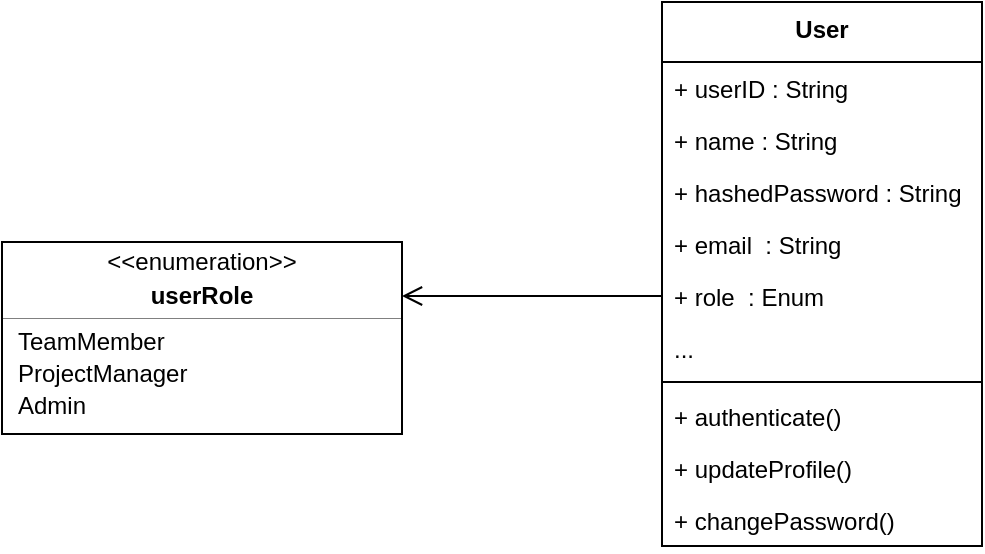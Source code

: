 <mxfile version="24.8.3">
  <diagram id="C5RBs43oDa-KdzZeNtuy" name="Page-1">
    <mxGraphModel dx="1323" dy="708" grid="1" gridSize="10" guides="1" tooltips="1" connect="1" arrows="1" fold="1" page="1" pageScale="1" pageWidth="827" pageHeight="1169" math="0" shadow="0">
      <root>
        <mxCell id="WIyWlLk6GJQsqaUBKTNV-0" />
        <mxCell id="WIyWlLk6GJQsqaUBKTNV-1" parent="WIyWlLk6GJQsqaUBKTNV-0" />
        <mxCell id="zkfFHV4jXpPFQw0GAbJ--0" value="User" style="swimlane;fontStyle=1;align=center;verticalAlign=top;childLayout=stackLayout;horizontal=1;startSize=30;horizontalStack=0;resizeParent=1;resizeLast=0;collapsible=1;marginBottom=0;rounded=0;shadow=0;strokeWidth=1;" parent="WIyWlLk6GJQsqaUBKTNV-1" vertex="1">
          <mxGeometry x="450" y="140" width="160" height="272" as="geometry">
            <mxRectangle x="230" y="140" width="160" height="26" as="alternateBounds" />
          </mxGeometry>
        </mxCell>
        <mxCell id="s02MhKQV137zw5vYJ7OY-2" value="+ userID : String" style="text;align=left;verticalAlign=top;spacingLeft=4;spacingRight=4;overflow=hidden;rotatable=0;points=[[0,0.5],[1,0.5]];portConstraint=eastwest;" vertex="1" parent="zkfFHV4jXpPFQw0GAbJ--0">
          <mxGeometry y="30" width="160" height="26" as="geometry" />
        </mxCell>
        <mxCell id="zkfFHV4jXpPFQw0GAbJ--1" value="+ name : String" style="text;align=left;verticalAlign=top;spacingLeft=4;spacingRight=4;overflow=hidden;rotatable=0;points=[[0,0.5],[1,0.5]];portConstraint=eastwest;" parent="zkfFHV4jXpPFQw0GAbJ--0" vertex="1">
          <mxGeometry y="56" width="160" height="26" as="geometry" />
        </mxCell>
        <mxCell id="s02MhKQV137zw5vYJ7OY-28" value="+ hashedPassword : String" style="text;align=left;verticalAlign=top;spacingLeft=4;spacingRight=4;overflow=hidden;rotatable=0;points=[[0,0.5],[1,0.5]];portConstraint=eastwest;" vertex="1" parent="zkfFHV4jXpPFQw0GAbJ--0">
          <mxGeometry y="82" width="160" height="26" as="geometry" />
        </mxCell>
        <mxCell id="s02MhKQV137zw5vYJ7OY-0" value="+ email  : String" style="text;align=left;verticalAlign=top;spacingLeft=4;spacingRight=4;overflow=hidden;rotatable=0;points=[[0,0.5],[1,0.5]];portConstraint=eastwest;" vertex="1" parent="zkfFHV4jXpPFQw0GAbJ--0">
          <mxGeometry y="108" width="160" height="26" as="geometry" />
        </mxCell>
        <mxCell id="s02MhKQV137zw5vYJ7OY-29" value="+ role  : Enum" style="text;align=left;verticalAlign=top;spacingLeft=4;spacingRight=4;overflow=hidden;rotatable=0;points=[[0,0.5],[1,0.5]];portConstraint=eastwest;" vertex="1" parent="zkfFHV4jXpPFQw0GAbJ--0">
          <mxGeometry y="134" width="160" height="26" as="geometry" />
        </mxCell>
        <mxCell id="s02MhKQV137zw5vYJ7OY-3" value="..." style="text;align=left;verticalAlign=top;spacingLeft=4;spacingRight=4;overflow=hidden;rotatable=0;points=[[0,0.5],[1,0.5]];portConstraint=eastwest;" vertex="1" parent="zkfFHV4jXpPFQw0GAbJ--0">
          <mxGeometry y="160" width="160" height="26" as="geometry" />
        </mxCell>
        <mxCell id="zkfFHV4jXpPFQw0GAbJ--4" value="" style="line;html=1;strokeWidth=1;align=left;verticalAlign=middle;spacingTop=-1;spacingLeft=3;spacingRight=3;rotatable=0;labelPosition=right;points=[];portConstraint=eastwest;" parent="zkfFHV4jXpPFQw0GAbJ--0" vertex="1">
          <mxGeometry y="186" width="160" height="8" as="geometry" />
        </mxCell>
        <mxCell id="zkfFHV4jXpPFQw0GAbJ--5" value="+ authenticate()" style="text;align=left;verticalAlign=top;spacingLeft=4;spacingRight=4;overflow=hidden;rotatable=0;points=[[0,0.5],[1,0.5]];portConstraint=eastwest;" parent="zkfFHV4jXpPFQw0GAbJ--0" vertex="1">
          <mxGeometry y="194" width="160" height="26" as="geometry" />
        </mxCell>
        <mxCell id="s02MhKQV137zw5vYJ7OY-67" value="+ updateProfile()" style="text;align=left;verticalAlign=top;spacingLeft=4;spacingRight=4;overflow=hidden;rotatable=0;points=[[0,0.5],[1,0.5]];portConstraint=eastwest;" vertex="1" parent="zkfFHV4jXpPFQw0GAbJ--0">
          <mxGeometry y="220" width="160" height="26" as="geometry" />
        </mxCell>
        <mxCell id="s02MhKQV137zw5vYJ7OY-68" value="+ changePassword()" style="text;align=left;verticalAlign=top;spacingLeft=4;spacingRight=4;overflow=hidden;rotatable=0;points=[[0,0.5],[1,0.5]];portConstraint=eastwest;" vertex="1" parent="zkfFHV4jXpPFQw0GAbJ--0">
          <mxGeometry y="246" width="160" height="26" as="geometry" />
        </mxCell>
        <mxCell id="s02MhKQV137zw5vYJ7OY-53" value="" style="fontStyle=1;align=center;verticalAlign=middle;childLayout=stackLayout;horizontal=1;horizontalStack=0;resizeParent=1;resizeParentMax=0;resizeLast=0;marginBottom=0;" vertex="1" parent="WIyWlLk6GJQsqaUBKTNV-1">
          <mxGeometry x="120" y="260" width="200" height="96" as="geometry" />
        </mxCell>
        <mxCell id="s02MhKQV137zw5vYJ7OY-54" value="&amp;lt;&amp;lt;enumeration&amp;gt;&amp;gt;" style="html=1;align=center;spacing=0;verticalAlign=middle;strokeColor=none;fillColor=none;whiteSpace=wrap;" vertex="1" parent="s02MhKQV137zw5vYJ7OY-53">
          <mxGeometry width="200" height="20" as="geometry" />
        </mxCell>
        <mxCell id="s02MhKQV137zw5vYJ7OY-55" value="userRole" style="html=1;align=center;spacing=0;verticalAlign=middle;strokeColor=none;fillColor=none;whiteSpace=wrap;fontStyle=1;" vertex="1" parent="s02MhKQV137zw5vYJ7OY-53">
          <mxGeometry y="20" width="200" height="14" as="geometry" />
        </mxCell>
        <mxCell id="s02MhKQV137zw5vYJ7OY-56" value="" style="line;strokeWidth=0.25;fillColor=none;align=left;verticalAlign=middle;spacingTop=-1;spacingLeft=3;spacingRight=3;rotatable=0;labelPosition=right;points=[];portConstraint=eastwest;" vertex="1" parent="s02MhKQV137zw5vYJ7OY-53">
          <mxGeometry y="34" width="200" height="8" as="geometry" />
        </mxCell>
        <mxCell id="s02MhKQV137zw5vYJ7OY-57" value="TeamMember" style="html=1;align=left;spacing=0;spacingLeft=8;verticalAlign=middle;strokeColor=none;fillColor=none;whiteSpace=wrap;" vertex="1" parent="s02MhKQV137zw5vYJ7OY-53">
          <mxGeometry y="42" width="200" height="16" as="geometry" />
        </mxCell>
        <mxCell id="s02MhKQV137zw5vYJ7OY-58" value="ProjectManager" style="html=1;align=left;spacing=0;spacingLeft=8;verticalAlign=middle;strokeColor=none;fillColor=none;whiteSpace=wrap;" vertex="1" parent="s02MhKQV137zw5vYJ7OY-53">
          <mxGeometry y="58" width="200" height="16" as="geometry" />
        </mxCell>
        <mxCell id="s02MhKQV137zw5vYJ7OY-60" value="Admin" style="html=1;align=left;spacing=0;spacingLeft=8;verticalAlign=middle;strokeColor=none;fillColor=none;whiteSpace=wrap;" vertex="1" parent="s02MhKQV137zw5vYJ7OY-53">
          <mxGeometry y="74" width="200" height="16" as="geometry" />
        </mxCell>
        <mxCell id="s02MhKQV137zw5vYJ7OY-59" value="" style="html=1;align=left;spacing=0;spacingLeft=8;verticalAlign=middle;strokeColor=none;fillColor=none;whiteSpace=wrap;" vertex="1" parent="s02MhKQV137zw5vYJ7OY-53">
          <mxGeometry y="90" width="200" height="6" as="geometry" />
        </mxCell>
        <mxCell id="s02MhKQV137zw5vYJ7OY-61" value="" style="endArrow=open;startArrow=none;endFill=0;startFill=0;endSize=8;html=1;verticalAlign=bottom;labelBackgroundColor=none;strokeWidth=1;rounded=0;entryX=1;entryY=0.5;entryDx=0;entryDy=0;exitX=0;exitY=0.5;exitDx=0;exitDy=0;" edge="1" parent="WIyWlLk6GJQsqaUBKTNV-1" source="s02MhKQV137zw5vYJ7OY-29" target="s02MhKQV137zw5vYJ7OY-55">
          <mxGeometry width="160" relative="1" as="geometry">
            <mxPoint x="350" y="180" as="sourcePoint" />
            <mxPoint x="780" y="410" as="targetPoint" />
          </mxGeometry>
        </mxCell>
      </root>
    </mxGraphModel>
  </diagram>
</mxfile>
